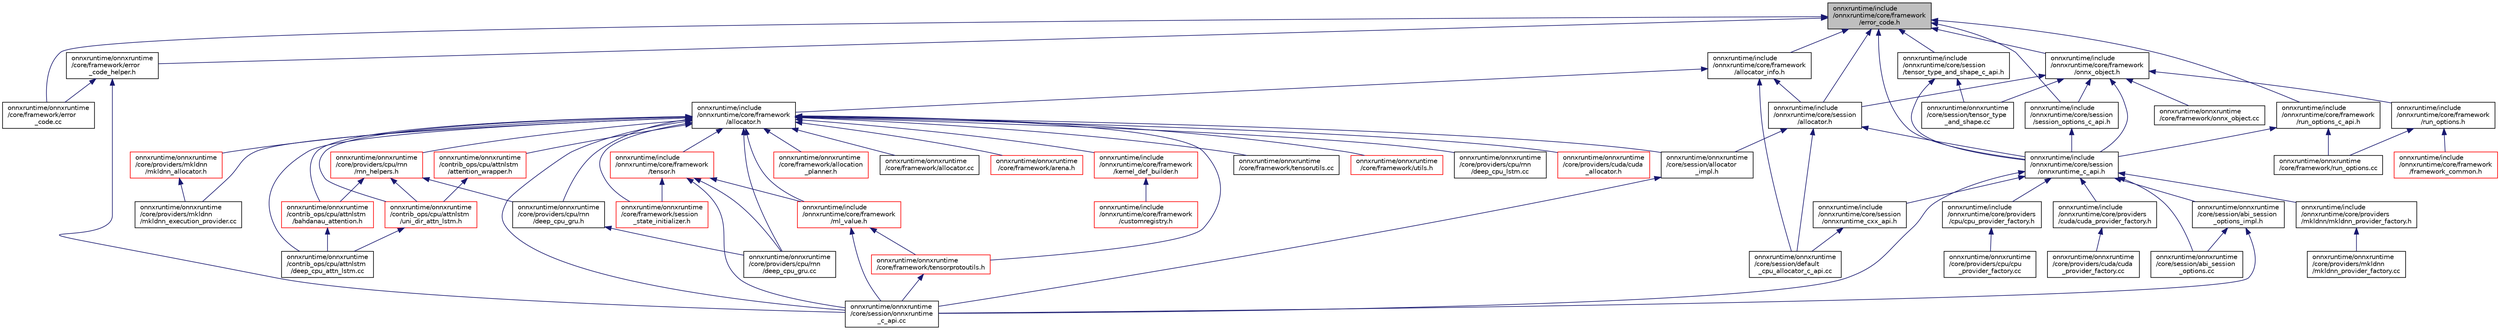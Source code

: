 digraph "onnxruntime/include/onnxruntime/core/framework/error_code.h"
{
  edge [fontname="Helvetica",fontsize="10",labelfontname="Helvetica",labelfontsize="10"];
  node [fontname="Helvetica",fontsize="10",shape=record];
  Node5 [label="onnxruntime/include\l/onnxruntime/core/framework\l/error_code.h",height=0.2,width=0.4,color="black", fillcolor="grey75", style="filled", fontcolor="black"];
  Node5 -> Node6 [dir="back",color="midnightblue",fontsize="10",style="solid",fontname="Helvetica"];
  Node6 [label="onnxruntime/include\l/onnxruntime/core/framework\l/allocator_info.h",height=0.2,width=0.4,color="black", fillcolor="white", style="filled",URL="$allocator__info_8h.html"];
  Node6 -> Node7 [dir="back",color="midnightblue",fontsize="10",style="solid",fontname="Helvetica"];
  Node7 [label="onnxruntime/include\l/onnxruntime/core/framework\l/allocator.h",height=0.2,width=0.4,color="black", fillcolor="white", style="filled",URL="$framework_2allocator_8h.html"];
  Node7 -> Node8 [dir="back",color="midnightblue",fontsize="10",style="solid",fontname="Helvetica"];
  Node8 [label="onnxruntime/include\l/onnxruntime/core/framework\l/kernel_def_builder.h",height=0.2,width=0.4,color="red", fillcolor="white", style="filled",URL="$kernel__def__builder_8h.html"];
  Node8 -> Node9 [dir="back",color="midnightblue",fontsize="10",style="solid",fontname="Helvetica"];
  Node9 [label="onnxruntime/include\l/onnxruntime/core/framework\l/customregistry.h",height=0.2,width=0.4,color="red", fillcolor="white", style="filled",URL="$customregistry_8h.html"];
  Node7 -> Node275 [dir="back",color="midnightblue",fontsize="10",style="solid",fontname="Helvetica"];
  Node275 [label="onnxruntime/include\l/onnxruntime/core/framework\l/ml_value.h",height=0.2,width=0.4,color="red", fillcolor="white", style="filled",URL="$ml__value_8h.html"];
  Node275 -> Node283 [dir="back",color="midnightblue",fontsize="10",style="solid",fontname="Helvetica"];
  Node283 [label="onnxruntime/onnxruntime\l/core/framework/tensorprotoutils.h",height=0.2,width=0.4,color="red", fillcolor="white", style="filled",URL="$tensorprotoutils_8h.html"];
  Node283 -> Node284 [dir="back",color="midnightblue",fontsize="10",style="solid",fontname="Helvetica"];
  Node284 [label="onnxruntime/onnxruntime\l/core/session/onnxruntime\l_c_api.cc",height=0.2,width=0.4,color="black", fillcolor="white", style="filled",URL="$onnxruntime__c__api_8cc.html"];
  Node275 -> Node284 [dir="back",color="midnightblue",fontsize="10",style="solid",fontname="Helvetica"];
  Node7 -> Node286 [dir="back",color="midnightblue",fontsize="10",style="solid",fontname="Helvetica"];
  Node286 [label="onnxruntime/include\l/onnxruntime/core/framework\l/tensor.h",height=0.2,width=0.4,color="red", fillcolor="white", style="filled",URL="$tensor_8h.html"];
  Node286 -> Node275 [dir="back",color="midnightblue",fontsize="10",style="solid",fontname="Helvetica"];
  Node286 -> Node298 [dir="back",color="midnightblue",fontsize="10",style="solid",fontname="Helvetica"];
  Node298 [label="onnxruntime/onnxruntime\l/core/framework/session\l_state_initializer.h",height=0.2,width=0.4,color="red", fillcolor="white", style="filled",URL="$session__state__initializer_8h.html"];
  Node286 -> Node158 [dir="back",color="midnightblue",fontsize="10",style="solid",fontname="Helvetica"];
  Node158 [label="onnxruntime/onnxruntime\l/core/providers/cpu/rnn\l/deep_cpu_gru.cc",height=0.2,width=0.4,color="black", fillcolor="white", style="filled",URL="$deep__cpu__gru_8cc.html"];
  Node286 -> Node284 [dir="back",color="midnightblue",fontsize="10",style="solid",fontname="Helvetica"];
  Node7 -> Node312 [dir="back",color="midnightblue",fontsize="10",style="solid",fontname="Helvetica"];
  Node312 [label="onnxruntime/onnxruntime\l/contrib_ops/cpu/attnlstm\l/attention_wrapper.h",height=0.2,width=0.4,color="red", fillcolor="white", style="filled",URL="$attention__wrapper_8h.html"];
  Node312 -> Node310 [dir="back",color="midnightblue",fontsize="10",style="solid",fontname="Helvetica"];
  Node310 [label="onnxruntime/onnxruntime\l/contrib_ops/cpu/attnlstm\l/uni_dir_attn_lstm.h",height=0.2,width=0.4,color="red", fillcolor="white", style="filled",URL="$uni__dir__attn__lstm_8h.html"];
  Node310 -> Node28 [dir="back",color="midnightblue",fontsize="10",style="solid",fontname="Helvetica"];
  Node28 [label="onnxruntime/onnxruntime\l/contrib_ops/cpu/attnlstm\l/deep_cpu_attn_lstm.cc",height=0.2,width=0.4,color="black", fillcolor="white", style="filled",URL="$deep__cpu__attn__lstm_8cc.html"];
  Node7 -> Node308 [dir="back",color="midnightblue",fontsize="10",style="solid",fontname="Helvetica"];
  Node308 [label="onnxruntime/onnxruntime\l/contrib_ops/cpu/attnlstm\l/bahdanau_attention.h",height=0.2,width=0.4,color="red", fillcolor="white", style="filled",URL="$bahdanau__attention_8h.html"];
  Node308 -> Node28 [dir="back",color="midnightblue",fontsize="10",style="solid",fontname="Helvetica"];
  Node7 -> Node310 [dir="back",color="midnightblue",fontsize="10",style="solid",fontname="Helvetica"];
  Node7 -> Node28 [dir="back",color="midnightblue",fontsize="10",style="solid",fontname="Helvetica"];
  Node7 -> Node313 [dir="back",color="midnightblue",fontsize="10",style="solid",fontname="Helvetica"];
  Node313 [label="onnxruntime/onnxruntime\l/core/framework/allocation\l_planner.h",height=0.2,width=0.4,color="red", fillcolor="white", style="filled",URL="$allocation__planner_8h.html"];
  Node7 -> Node318 [dir="back",color="midnightblue",fontsize="10",style="solid",fontname="Helvetica"];
  Node318 [label="onnxruntime/onnxruntime\l/core/framework/allocator.cc",height=0.2,width=0.4,color="black", fillcolor="white", style="filled",URL="$allocator_8cc.html"];
  Node7 -> Node319 [dir="back",color="midnightblue",fontsize="10",style="solid",fontname="Helvetica"];
  Node319 [label="onnxruntime/onnxruntime\l/core/framework/arena.h",height=0.2,width=0.4,color="red", fillcolor="white", style="filled",URL="$arena_8h.html"];
  Node7 -> Node298 [dir="back",color="midnightblue",fontsize="10",style="solid",fontname="Helvetica"];
  Node7 -> Node283 [dir="back",color="midnightblue",fontsize="10",style="solid",fontname="Helvetica"];
  Node7 -> Node325 [dir="back",color="midnightblue",fontsize="10",style="solid",fontname="Helvetica"];
  Node325 [label="onnxruntime/onnxruntime\l/core/framework/tensorutils.cc",height=0.2,width=0.4,color="black", fillcolor="white", style="filled",URL="$tensorutils_8cc.html"];
  Node7 -> Node326 [dir="back",color="midnightblue",fontsize="10",style="solid",fontname="Helvetica"];
  Node326 [label="onnxruntime/onnxruntime\l/core/framework/utils.h",height=0.2,width=0.4,color="red", fillcolor="white", style="filled",URL="$framework_2utils_8h.html"];
  Node7 -> Node158 [dir="back",color="midnightblue",fontsize="10",style="solid",fontname="Helvetica"];
  Node7 -> Node157 [dir="back",color="midnightblue",fontsize="10",style="solid",fontname="Helvetica"];
  Node157 [label="onnxruntime/onnxruntime\l/core/providers/cpu/rnn\l/deep_cpu_gru.h",height=0.2,width=0.4,color="black", fillcolor="white", style="filled",URL="$deep__cpu__gru_8h.html"];
  Node157 -> Node158 [dir="back",color="midnightblue",fontsize="10",style="solid",fontname="Helvetica"];
  Node7 -> Node160 [dir="back",color="midnightblue",fontsize="10",style="solid",fontname="Helvetica"];
  Node160 [label="onnxruntime/onnxruntime\l/core/providers/cpu/rnn\l/deep_cpu_lstm.cc",height=0.2,width=0.4,color="black", fillcolor="white", style="filled",URL="$deep__cpu__lstm_8cc.html"];
  Node7 -> Node306 [dir="back",color="midnightblue",fontsize="10",style="solid",fontname="Helvetica"];
  Node306 [label="onnxruntime/onnxruntime\l/core/providers/cpu/rnn\l/rnn_helpers.h",height=0.2,width=0.4,color="red", fillcolor="white", style="filled",URL="$rnn__helpers_8h.html"];
  Node306 -> Node308 [dir="back",color="midnightblue",fontsize="10",style="solid",fontname="Helvetica"];
  Node306 -> Node310 [dir="back",color="midnightblue",fontsize="10",style="solid",fontname="Helvetica"];
  Node306 -> Node157 [dir="back",color="midnightblue",fontsize="10",style="solid",fontname="Helvetica"];
  Node7 -> Node327 [dir="back",color="midnightblue",fontsize="10",style="solid",fontname="Helvetica"];
  Node327 [label="onnxruntime/onnxruntime\l/core/providers/cuda/cuda\l_allocator.h",height=0.2,width=0.4,color="red", fillcolor="white", style="filled",URL="$cuda__allocator_8h.html"];
  Node7 -> Node328 [dir="back",color="midnightblue",fontsize="10",style="solid",fontname="Helvetica"];
  Node328 [label="onnxruntime/onnxruntime\l/core/providers/mkldnn\l/mkldnn_allocator.h",height=0.2,width=0.4,color="red", fillcolor="white", style="filled",URL="$mkldnn__allocator_8h.html"];
  Node328 -> Node26 [dir="back",color="midnightblue",fontsize="10",style="solid",fontname="Helvetica"];
  Node26 [label="onnxruntime/onnxruntime\l/core/providers/mkldnn\l/mkldnn_execution_provider.cc",height=0.2,width=0.4,color="black", fillcolor="white", style="filled",URL="$mkldnn__execution__provider_8cc.html"];
  Node7 -> Node26 [dir="back",color="midnightblue",fontsize="10",style="solid",fontname="Helvetica"];
  Node7 -> Node329 [dir="back",color="midnightblue",fontsize="10",style="solid",fontname="Helvetica"];
  Node329 [label="onnxruntime/onnxruntime\l/core/session/allocator\l_impl.h",height=0.2,width=0.4,color="black", fillcolor="white", style="filled",URL="$allocator__impl_8h.html"];
  Node329 -> Node284 [dir="back",color="midnightblue",fontsize="10",style="solid",fontname="Helvetica"];
  Node7 -> Node284 [dir="back",color="midnightblue",fontsize="10",style="solid",fontname="Helvetica"];
  Node6 -> Node330 [dir="back",color="midnightblue",fontsize="10",style="solid",fontname="Helvetica"];
  Node330 [label="onnxruntime/include\l/onnxruntime/core/session\l/allocator.h",height=0.2,width=0.4,color="black", fillcolor="white", style="filled",URL="$session_2allocator_8h.html"];
  Node330 -> Node331 [dir="back",color="midnightblue",fontsize="10",style="solid",fontname="Helvetica"];
  Node331 [label="onnxruntime/include\l/onnxruntime/core/session\l/onnxruntime_c_api.h",height=0.2,width=0.4,color="black", fillcolor="white", style="filled",URL="$onnxruntime__c__api_8h.html"];
  Node331 -> Node332 [dir="back",color="midnightblue",fontsize="10",style="solid",fontname="Helvetica"];
  Node332 [label="onnxruntime/include\l/onnxruntime/core/providers\l/cpu/cpu_provider_factory.h",height=0.2,width=0.4,color="black", fillcolor="white", style="filled",URL="$cpu__provider__factory_8h.html"];
  Node332 -> Node290 [dir="back",color="midnightblue",fontsize="10",style="solid",fontname="Helvetica"];
  Node290 [label="onnxruntime/onnxruntime\l/core/providers/cpu/cpu\l_provider_factory.cc",height=0.2,width=0.4,color="black", fillcolor="white", style="filled",URL="$cpu__provider__factory_8cc.html"];
  Node331 -> Node333 [dir="back",color="midnightblue",fontsize="10",style="solid",fontname="Helvetica"];
  Node333 [label="onnxruntime/include\l/onnxruntime/core/providers\l/cuda/cuda_provider_factory.h",height=0.2,width=0.4,color="black", fillcolor="white", style="filled",URL="$cuda__provider__factory_8h.html"];
  Node333 -> Node294 [dir="back",color="midnightblue",fontsize="10",style="solid",fontname="Helvetica"];
  Node294 [label="onnxruntime/onnxruntime\l/core/providers/cuda/cuda\l_provider_factory.cc",height=0.2,width=0.4,color="black", fillcolor="white", style="filled",URL="$cuda__provider__factory_8cc.html"];
  Node331 -> Node334 [dir="back",color="midnightblue",fontsize="10",style="solid",fontname="Helvetica"];
  Node334 [label="onnxruntime/include\l/onnxruntime/core/providers\l/mkldnn/mkldnn_provider_factory.h",height=0.2,width=0.4,color="black", fillcolor="white", style="filled",URL="$mkldnn__provider__factory_8h.html"];
  Node334 -> Node296 [dir="back",color="midnightblue",fontsize="10",style="solid",fontname="Helvetica"];
  Node296 [label="onnxruntime/onnxruntime\l/core/providers/mkldnn\l/mkldnn_provider_factory.cc",height=0.2,width=0.4,color="black", fillcolor="white", style="filled",URL="$mkldnn__provider__factory_8cc.html"];
  Node331 -> Node335 [dir="back",color="midnightblue",fontsize="10",style="solid",fontname="Helvetica"];
  Node335 [label="onnxruntime/include\l/onnxruntime/core/session\l/onnxruntime_cxx_api.h",height=0.2,width=0.4,color="black", fillcolor="white", style="filled",URL="$onnxruntime__cxx__api_8h.html"];
  Node335 -> Node336 [dir="back",color="midnightblue",fontsize="10",style="solid",fontname="Helvetica"];
  Node336 [label="onnxruntime/onnxruntime\l/core/session/default\l_cpu_allocator_c_api.cc",height=0.2,width=0.4,color="black", fillcolor="white", style="filled",URL="$default__cpu__allocator__c__api_8cc.html"];
  Node331 -> Node337 [dir="back",color="midnightblue",fontsize="10",style="solid",fontname="Helvetica"];
  Node337 [label="onnxruntime/onnxruntime\l/core/session/abi_session\l_options.cc",height=0.2,width=0.4,color="black", fillcolor="white", style="filled",URL="$abi__session__options_8cc.html"];
  Node331 -> Node338 [dir="back",color="midnightblue",fontsize="10",style="solid",fontname="Helvetica"];
  Node338 [label="onnxruntime/onnxruntime\l/core/session/abi_session\l_options_impl.h",height=0.2,width=0.4,color="black", fillcolor="white", style="filled",URL="$abi__session__options__impl_8h.html"];
  Node338 -> Node337 [dir="back",color="midnightblue",fontsize="10",style="solid",fontname="Helvetica"];
  Node338 -> Node284 [dir="back",color="midnightblue",fontsize="10",style="solid",fontname="Helvetica"];
  Node331 -> Node284 [dir="back",color="midnightblue",fontsize="10",style="solid",fontname="Helvetica"];
  Node330 -> Node329 [dir="back",color="midnightblue",fontsize="10",style="solid",fontname="Helvetica"];
  Node330 -> Node336 [dir="back",color="midnightblue",fontsize="10",style="solid",fontname="Helvetica"];
  Node6 -> Node336 [dir="back",color="midnightblue",fontsize="10",style="solid",fontname="Helvetica"];
  Node5 -> Node339 [dir="back",color="midnightblue",fontsize="10",style="solid",fontname="Helvetica"];
  Node339 [label="onnxruntime/include\l/onnxruntime/core/framework\l/onnx_object.h",height=0.2,width=0.4,color="black", fillcolor="white", style="filled",URL="$onnx__object_8h.html"];
  Node339 -> Node340 [dir="back",color="midnightblue",fontsize="10",style="solid",fontname="Helvetica"];
  Node340 [label="onnxruntime/include\l/onnxruntime/core/framework\l/run_options.h",height=0.2,width=0.4,color="black", fillcolor="white", style="filled",URL="$run__options_8h.html"];
  Node340 -> Node341 [dir="back",color="midnightblue",fontsize="10",style="solid",fontname="Helvetica"];
  Node341 [label="onnxruntime/include\l/onnxruntime/core/framework\l/framework_common.h",height=0.2,width=0.4,color="red", fillcolor="white", style="filled",URL="$framework__common_8h.html"];
  Node340 -> Node343 [dir="back",color="midnightblue",fontsize="10",style="solid",fontname="Helvetica"];
  Node343 [label="onnxruntime/onnxruntime\l/core/framework/run_options.cc",height=0.2,width=0.4,color="black", fillcolor="white", style="filled",URL="$run__options_8cc.html"];
  Node339 -> Node330 [dir="back",color="midnightblue",fontsize="10",style="solid",fontname="Helvetica"];
  Node339 -> Node331 [dir="back",color="midnightblue",fontsize="10",style="solid",fontname="Helvetica"];
  Node339 -> Node344 [dir="back",color="midnightblue",fontsize="10",style="solid",fontname="Helvetica"];
  Node344 [label="onnxruntime/include\l/onnxruntime/core/session\l/session_options_c_api.h",height=0.2,width=0.4,color="black", fillcolor="white", style="filled",URL="$session__options__c__api_8h.html"];
  Node344 -> Node331 [dir="back",color="midnightblue",fontsize="10",style="solid",fontname="Helvetica"];
  Node339 -> Node345 [dir="back",color="midnightblue",fontsize="10",style="solid",fontname="Helvetica"];
  Node345 [label="onnxruntime/onnxruntime\l/core/framework/onnx_object.cc",height=0.2,width=0.4,color="black", fillcolor="white", style="filled",URL="$onnx__object_8cc.html"];
  Node339 -> Node346 [dir="back",color="midnightblue",fontsize="10",style="solid",fontname="Helvetica"];
  Node346 [label="onnxruntime/onnxruntime\l/core/session/tensor_type\l_and_shape.cc",height=0.2,width=0.4,color="black", fillcolor="white", style="filled",URL="$tensor__type__and__shape_8cc.html"];
  Node5 -> Node347 [dir="back",color="midnightblue",fontsize="10",style="solid",fontname="Helvetica"];
  Node347 [label="onnxruntime/include\l/onnxruntime/core/framework\l/run_options_c_api.h",height=0.2,width=0.4,color="black", fillcolor="white", style="filled",URL="$run__options__c__api_8h.html"];
  Node347 -> Node331 [dir="back",color="midnightblue",fontsize="10",style="solid",fontname="Helvetica"];
  Node347 -> Node343 [dir="back",color="midnightblue",fontsize="10",style="solid",fontname="Helvetica"];
  Node5 -> Node330 [dir="back",color="midnightblue",fontsize="10",style="solid",fontname="Helvetica"];
  Node5 -> Node331 [dir="back",color="midnightblue",fontsize="10",style="solid",fontname="Helvetica"];
  Node5 -> Node344 [dir="back",color="midnightblue",fontsize="10",style="solid",fontname="Helvetica"];
  Node5 -> Node348 [dir="back",color="midnightblue",fontsize="10",style="solid",fontname="Helvetica"];
  Node348 [label="onnxruntime/include\l/onnxruntime/core/session\l/tensor_type_and_shape_c_api.h",height=0.2,width=0.4,color="black", fillcolor="white", style="filled",URL="$tensor__type__and__shape__c__api_8h.html"];
  Node348 -> Node331 [dir="back",color="midnightblue",fontsize="10",style="solid",fontname="Helvetica"];
  Node348 -> Node346 [dir="back",color="midnightblue",fontsize="10",style="solid",fontname="Helvetica"];
  Node5 -> Node349 [dir="back",color="midnightblue",fontsize="10",style="solid",fontname="Helvetica"];
  Node349 [label="onnxruntime/onnxruntime\l/core/framework/error\l_code.cc",height=0.2,width=0.4,color="black", fillcolor="white", style="filled",URL="$error__code_8cc.html"];
  Node5 -> Node350 [dir="back",color="midnightblue",fontsize="10",style="solid",fontname="Helvetica"];
  Node350 [label="onnxruntime/onnxruntime\l/core/framework/error\l_code_helper.h",height=0.2,width=0.4,color="black", fillcolor="white", style="filled",URL="$error__code__helper_8h.html"];
  Node350 -> Node349 [dir="back",color="midnightblue",fontsize="10",style="solid",fontname="Helvetica"];
  Node350 -> Node284 [dir="back",color="midnightblue",fontsize="10",style="solid",fontname="Helvetica"];
}
